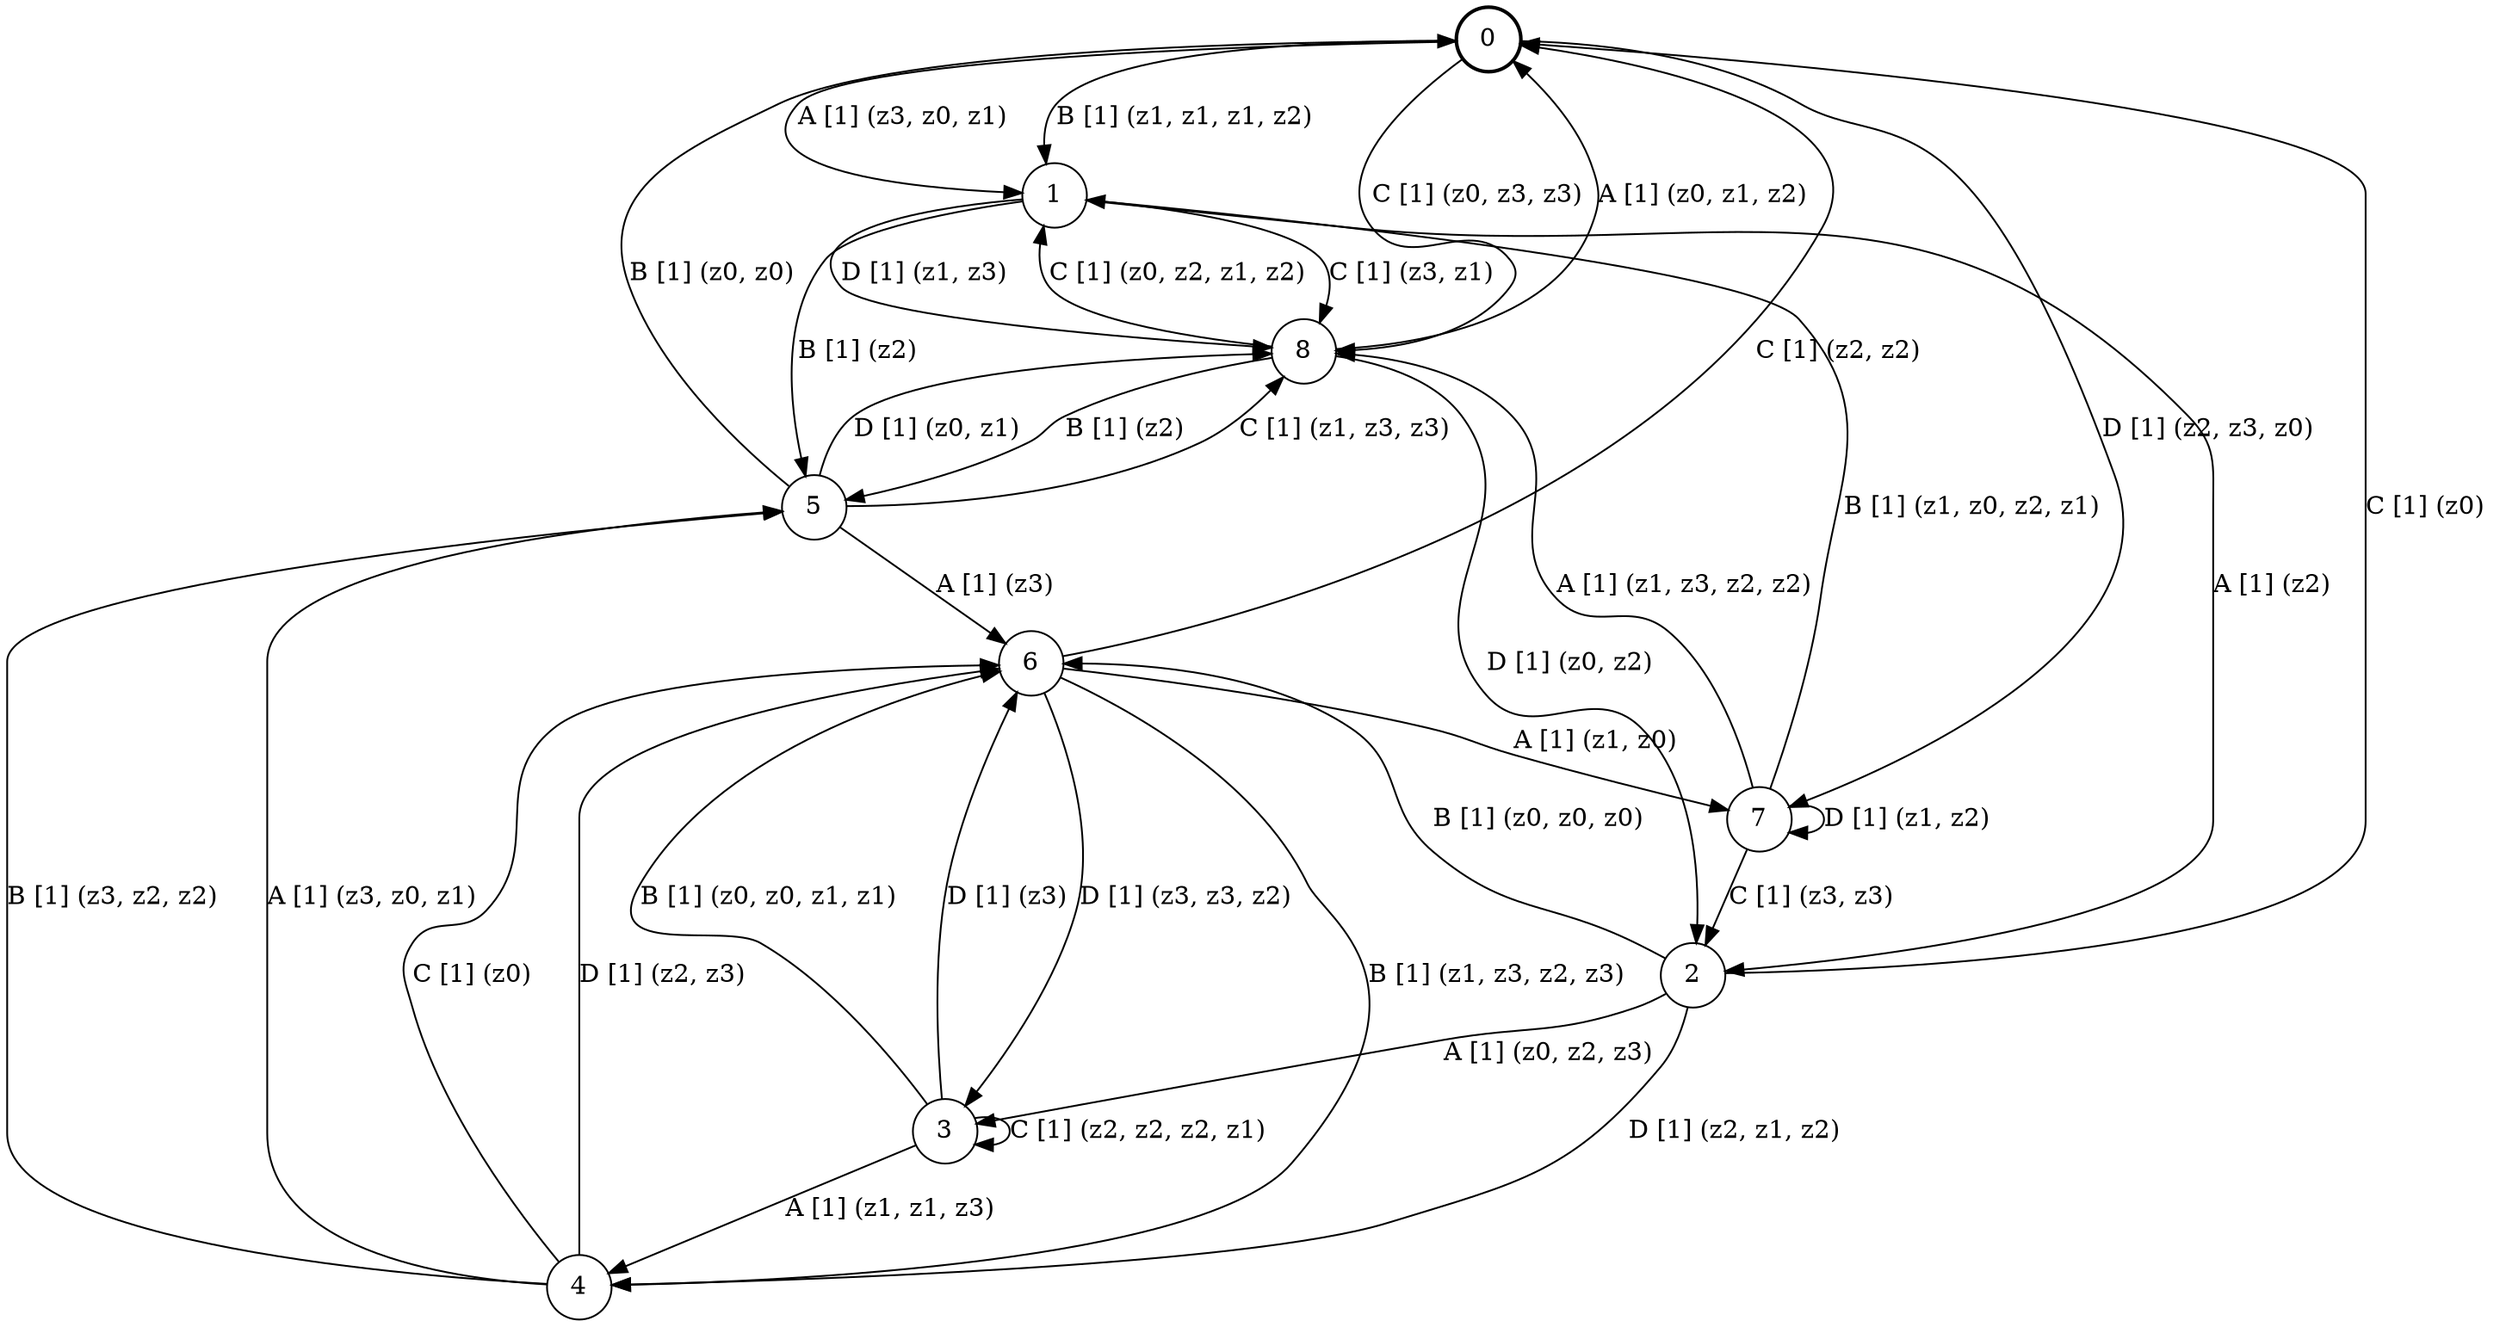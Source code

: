 # generated file, don't try to modify
# command: dot -Tpng <filename> > tree.png
digraph Automaton {
    node [shape = circle];
    0 [style = "bold"];
    0 -> 1 [label = "A [1] (z3, z0, z1) "];
    0 -> 1 [label = "B [1] (z1, z1, z1, z2) "];
    0 -> 8 [label = "C [1] (z0, z3, z3) "];
    0 -> 7 [label = "D [1] (z2, z3, z0) "];
    1 -> 2 [label = "A [1] (z2) "];
    1 -> 5 [label = "B [1] (z2) "];
    1 -> 8 [label = "C [1] (z3, z1) "];
    1 -> 8 [label = "D [1] (z1, z3) "];
    2 -> 3 [label = "A [1] (z0, z2, z3) "];
    2 -> 6 [label = "B [1] (z0, z0, z0) "];
    2 -> 0 [label = "C [1] (z0) "];
    2 -> 4 [label = "D [1] (z2, z1, z2) "];
    3 -> 4 [label = "A [1] (z1, z1, z3) "];
    3 -> 6 [label = "B [1] (z0, z0, z1, z1) "];
    3 -> 3 [label = "C [1] (z2, z2, z2, z1) "];
    3 -> 6 [label = "D [1] (z3) "];
    4 -> 5 [label = "A [1] (z3, z0, z1) "];
    4 -> 5 [label = "B [1] (z3, z2, z2) "];
    4 -> 6 [label = "C [1] (z0) "];
    4 -> 6 [label = "D [1] (z2, z3) "];
    5 -> 6 [label = "A [1] (z3) "];
    5 -> 0 [label = "B [1] (z0, z0) "];
    5 -> 8 [label = "C [1] (z1, z3, z3) "];
    5 -> 8 [label = "D [1] (z0, z1) "];
    6 -> 7 [label = "A [1] (z1, z0) "];
    6 -> 4 [label = "B [1] (z1, z3, z2, z3) "];
    6 -> 0 [label = "C [1] (z2, z2) "];
    6 -> 3 [label = "D [1] (z3, z3, z2) "];
    7 -> 8 [label = "A [1] (z1, z3, z2, z2) "];
    7 -> 1 [label = "B [1] (z1, z0, z2, z1) "];
    7 -> 2 [label = "C [1] (z3, z3) "];
    7 -> 7 [label = "D [1] (z1, z2) "];
    8 -> 0 [label = "A [1] (z0, z1, z2) "];
    8 -> 5 [label = "B [1] (z2) "];
    8 -> 1 [label = "C [1] (z0, z2, z1, z2) "];
    8 -> 2 [label = "D [1] (z0, z2) "];
}
